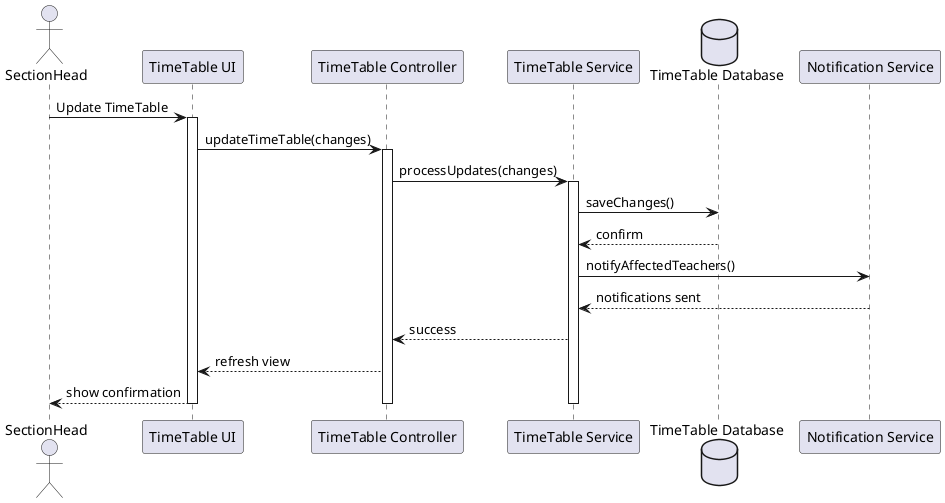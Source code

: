 @startuml Time Table Management Sequence

actor SectionHead
participant "TimeTable UI" as UI
participant "TimeTable Controller" as Ctrl
participant "TimeTable Service" as TTSvc
database "TimeTable Database" as DB
participant "Notification Service" as NSvc

SectionHead -> UI: Update TimeTable
activate UI
UI -> Ctrl: updateTimeTable(changes)
activate Ctrl
Ctrl -> TTSvc: processUpdates(changes)
activate TTSvc
TTSvc -> DB: saveChanges()
DB --> TTSvc: confirm
TTSvc -> NSvc: notifyAffectedTeachers()
NSvc --> TTSvc: notifications sent
TTSvc --> Ctrl: success
Ctrl --> UI: refresh view
UI --> SectionHead: show confirmation
deactivate UI
deactivate Ctrl
deactivate TTSvc

@enduml
